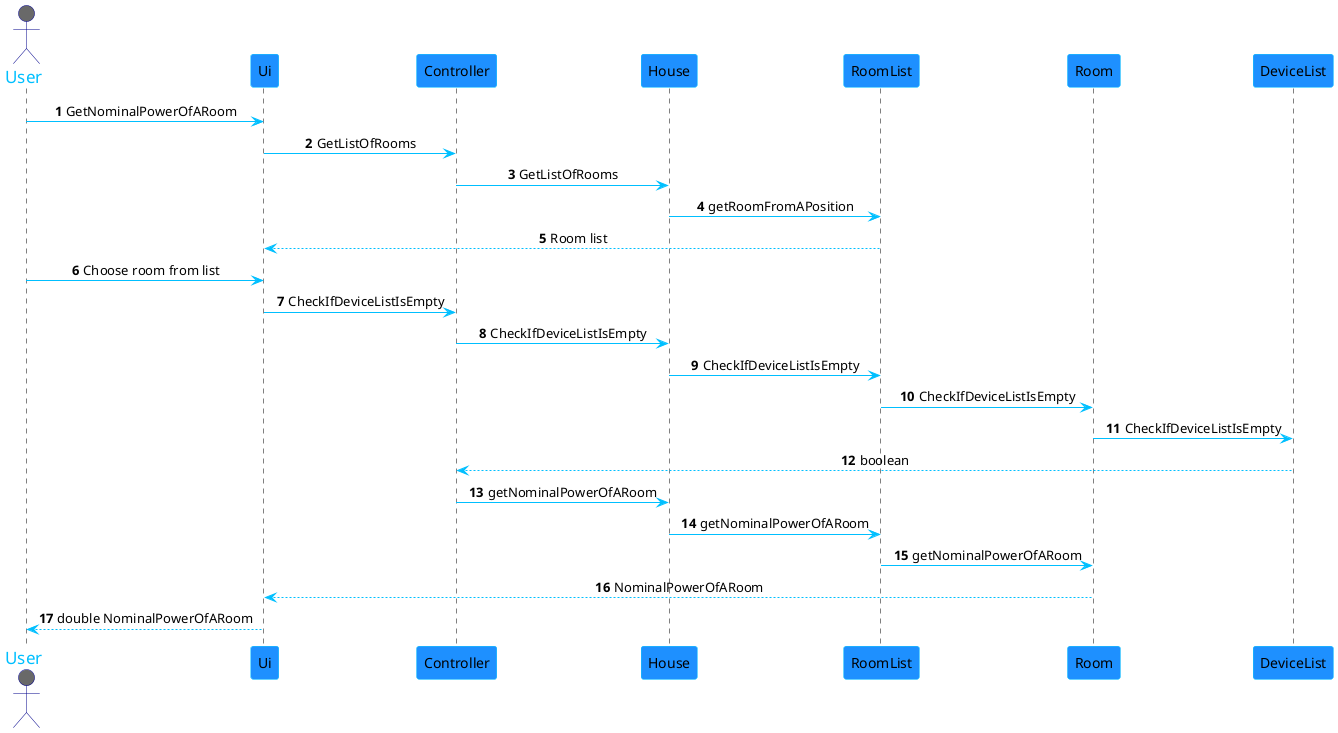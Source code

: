 @startuml
skinparam sequenceMessageAlign center
skinparam sequence {
	ArrowColor DeepSkyBlue
	ActorBorderColor DarkBlue
	LifeLineBorderColor black
	LifeLineBackgroundColor #A9DCDF

	ParticipantBorderColor DeepSkyBlue
	ParticipantBackgroundColor DodgerBlue

	ActorBackgroundColor DimGrey
	ActorFontColor DeepSkyBlue
	ActorFontSize 17
	ActorFontName Aapex
}

autonumber
actor User
User -> Ui: GetNominalPowerOfARoom
Ui -> Controller: GetListOfRooms
Controller -> House: GetListOfRooms

House -> RoomList: getRoomFromAPosition
Ui <-- RoomList: Room list

User -> Ui: Choose room from list
Ui -> Controller: CheckIfDeviceListIsEmpty
Controller -> House: CheckIfDeviceListIsEmpty
House -> RoomList: CheckIfDeviceListIsEmpty
RoomList -> Room: CheckIfDeviceListIsEmpty
Room -> DeviceList: CheckIfDeviceListIsEmpty
Controller <-- DeviceList: boolean


Controller -> House: getNominalPowerOfARoom
House -> RoomList: getNominalPowerOfARoom
RoomList -> Room: getNominalPowerOfARoom
Ui <-- Room: NominalPowerOfARoom
User <-- Ui: double NominalPowerOfARoom
@enduml